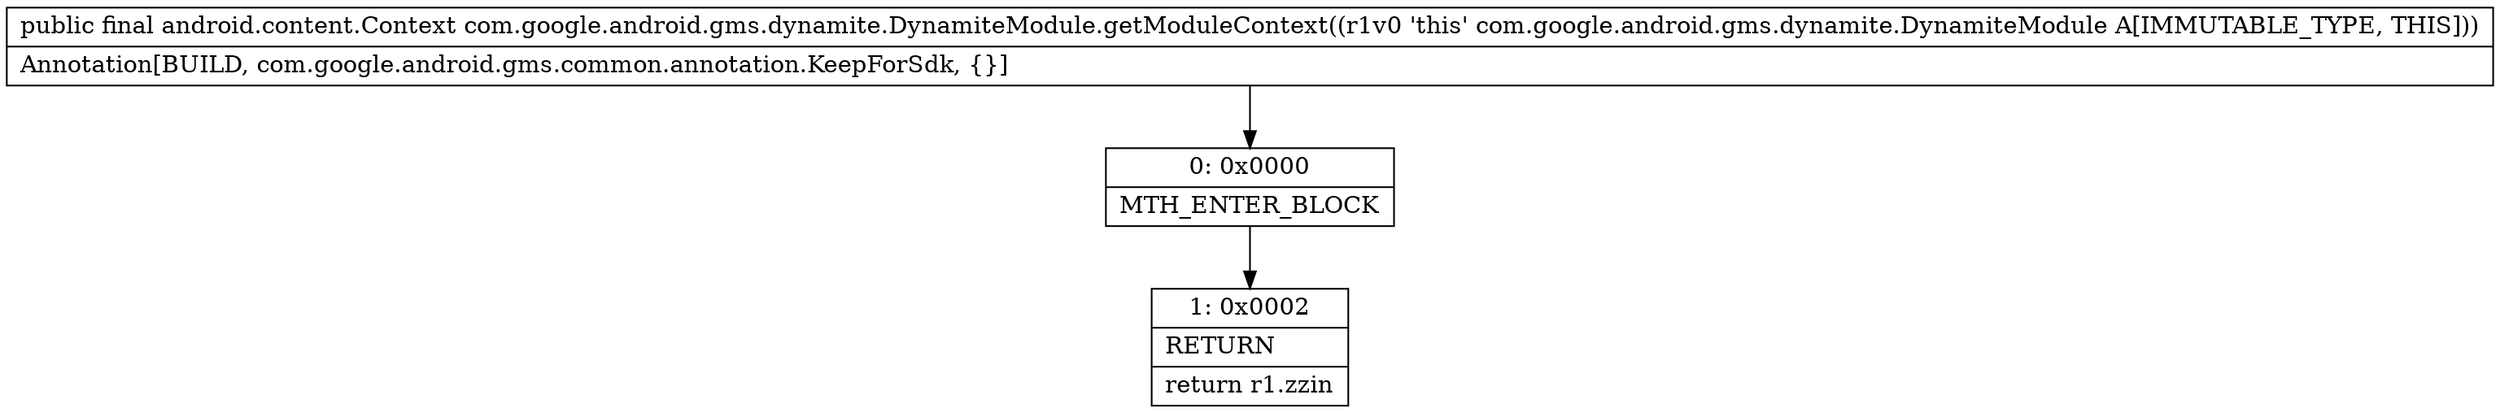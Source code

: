 digraph "CFG forcom.google.android.gms.dynamite.DynamiteModule.getModuleContext()Landroid\/content\/Context;" {
Node_0 [shape=record,label="{0\:\ 0x0000|MTH_ENTER_BLOCK\l}"];
Node_1 [shape=record,label="{1\:\ 0x0002|RETURN\l|return r1.zzin\l}"];
MethodNode[shape=record,label="{public final android.content.Context com.google.android.gms.dynamite.DynamiteModule.getModuleContext((r1v0 'this' com.google.android.gms.dynamite.DynamiteModule A[IMMUTABLE_TYPE, THIS]))  | Annotation[BUILD, com.google.android.gms.common.annotation.KeepForSdk, \{\}]\l}"];
MethodNode -> Node_0;
Node_0 -> Node_1;
}


